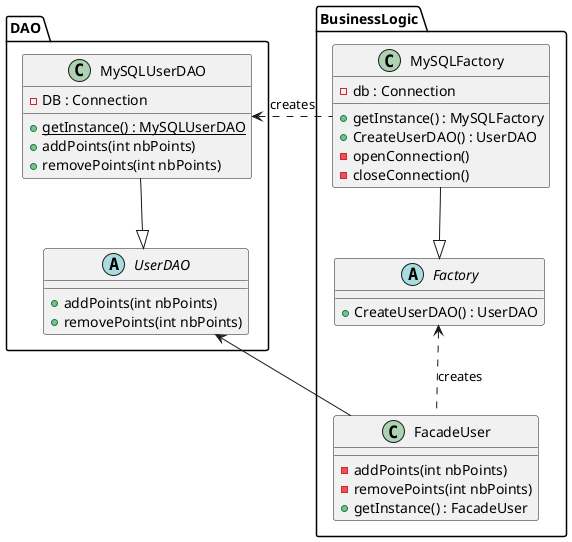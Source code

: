 @startuml

package BusinessLogic{
    class FacadeUser{
        - addPoints(int nbPoints)
        - removePoints(int nbPoints)
        + getInstance() : FacadeUser
    }

    abstract class Factory{
        + CreateUserDAO() : UserDAO
    }
    class MySQLFactory{
        - db : Connection
        + getInstance() : MySQLFactory
        + CreateUserDAO() : UserDAO
        - openConnection()
        - closeConnection()
    }


    Factory <.. FacadeUser : creates
    Factory <|-up- MySQLFactory





}

package DAO{

    abstract class UserDAO{
        + addPoints(int nbPoints)
        + removePoints(int nbPoints)
    }

    class MySQLUserDAO{
        - DB : Connection
        + {static} getInstance() : MySQLUserDAO
        + addPoints(int nbPoints)
        + removePoints(int nbPoints)

    }

    MySQLUserDAO --|> UserDAO
    MySQLUserDAO <.right. MySQLFactory : creates

    UserDAO <-right- FacadeUser
}

@enduml